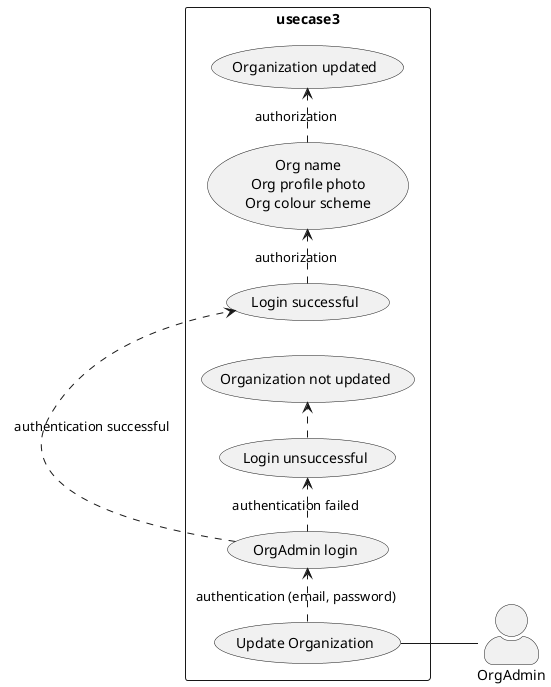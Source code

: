 @startuml OrgAdmin Update Organization

skinparam actorStyle awesome
left to right direction
skinparam packageStyle rectangle

actor OrgAdmin
rectangle usecase3 {
  OrgAdmin-- (Update Organization)
  (Update Organization) .> (OrgAdmin login) : authentication (email, password)
  (OrgAdmin login) .> (Login successful) : authentication successful
  (Login successful) .> (Org name\nOrg profile photo\nOrg colour scheme) : authorization
  (Org name\nOrg profile photo\nOrg colour scheme) .> (Organization updated) : authorization 
  (OrgAdmin login) .> (Login unsuccessful) : authentication failed
  (Login unsuccessful) .> (Organization not updated)  
  (Update Organization)-- OrgAdmin
}

@enduml
